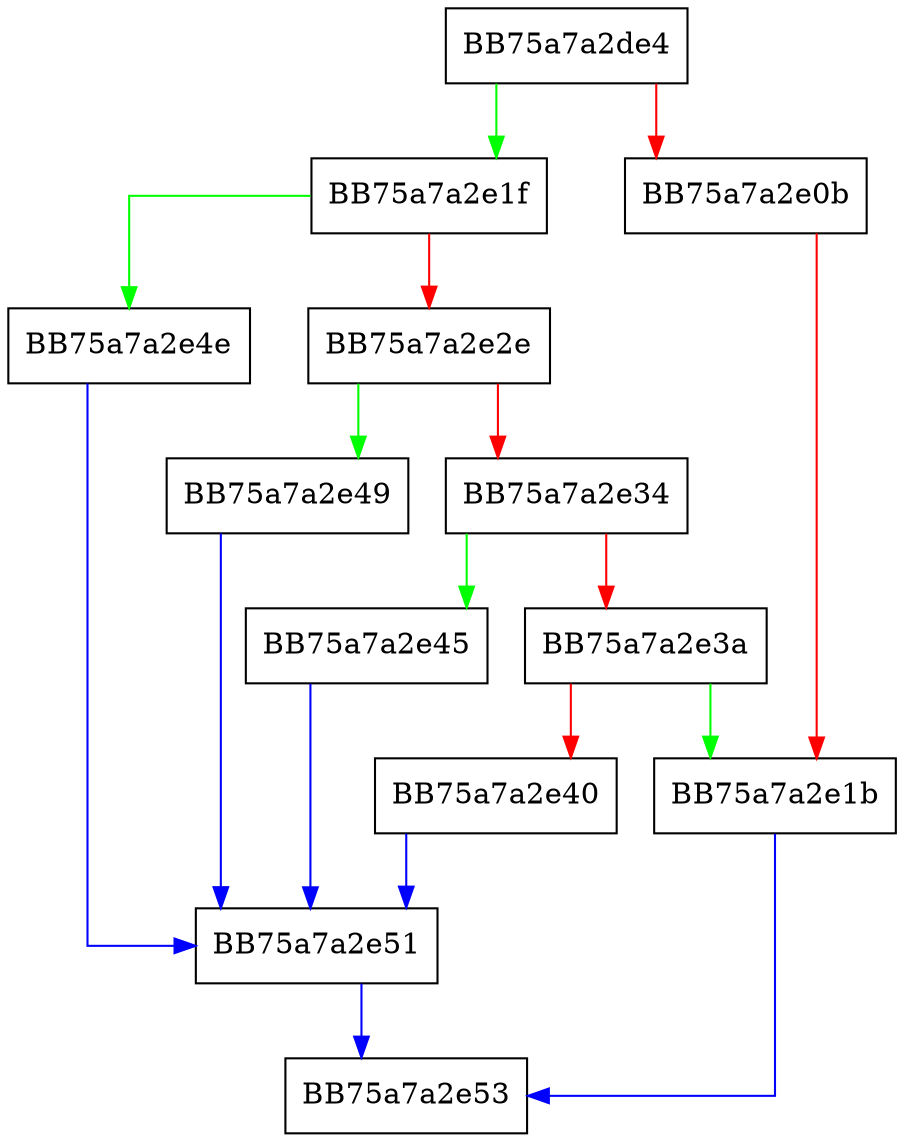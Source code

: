 digraph write_integer {
  node [shape="box"];
  graph [splines=ortho];
  BB75a7a2de4 -> BB75a7a2e1f [color="green"];
  BB75a7a2de4 -> BB75a7a2e0b [color="red"];
  BB75a7a2e0b -> BB75a7a2e1b [color="red"];
  BB75a7a2e1b -> BB75a7a2e53 [color="blue"];
  BB75a7a2e1f -> BB75a7a2e4e [color="green"];
  BB75a7a2e1f -> BB75a7a2e2e [color="red"];
  BB75a7a2e2e -> BB75a7a2e49 [color="green"];
  BB75a7a2e2e -> BB75a7a2e34 [color="red"];
  BB75a7a2e34 -> BB75a7a2e45 [color="green"];
  BB75a7a2e34 -> BB75a7a2e3a [color="red"];
  BB75a7a2e3a -> BB75a7a2e1b [color="green"];
  BB75a7a2e3a -> BB75a7a2e40 [color="red"];
  BB75a7a2e40 -> BB75a7a2e51 [color="blue"];
  BB75a7a2e45 -> BB75a7a2e51 [color="blue"];
  BB75a7a2e49 -> BB75a7a2e51 [color="blue"];
  BB75a7a2e4e -> BB75a7a2e51 [color="blue"];
  BB75a7a2e51 -> BB75a7a2e53 [color="blue"];
}